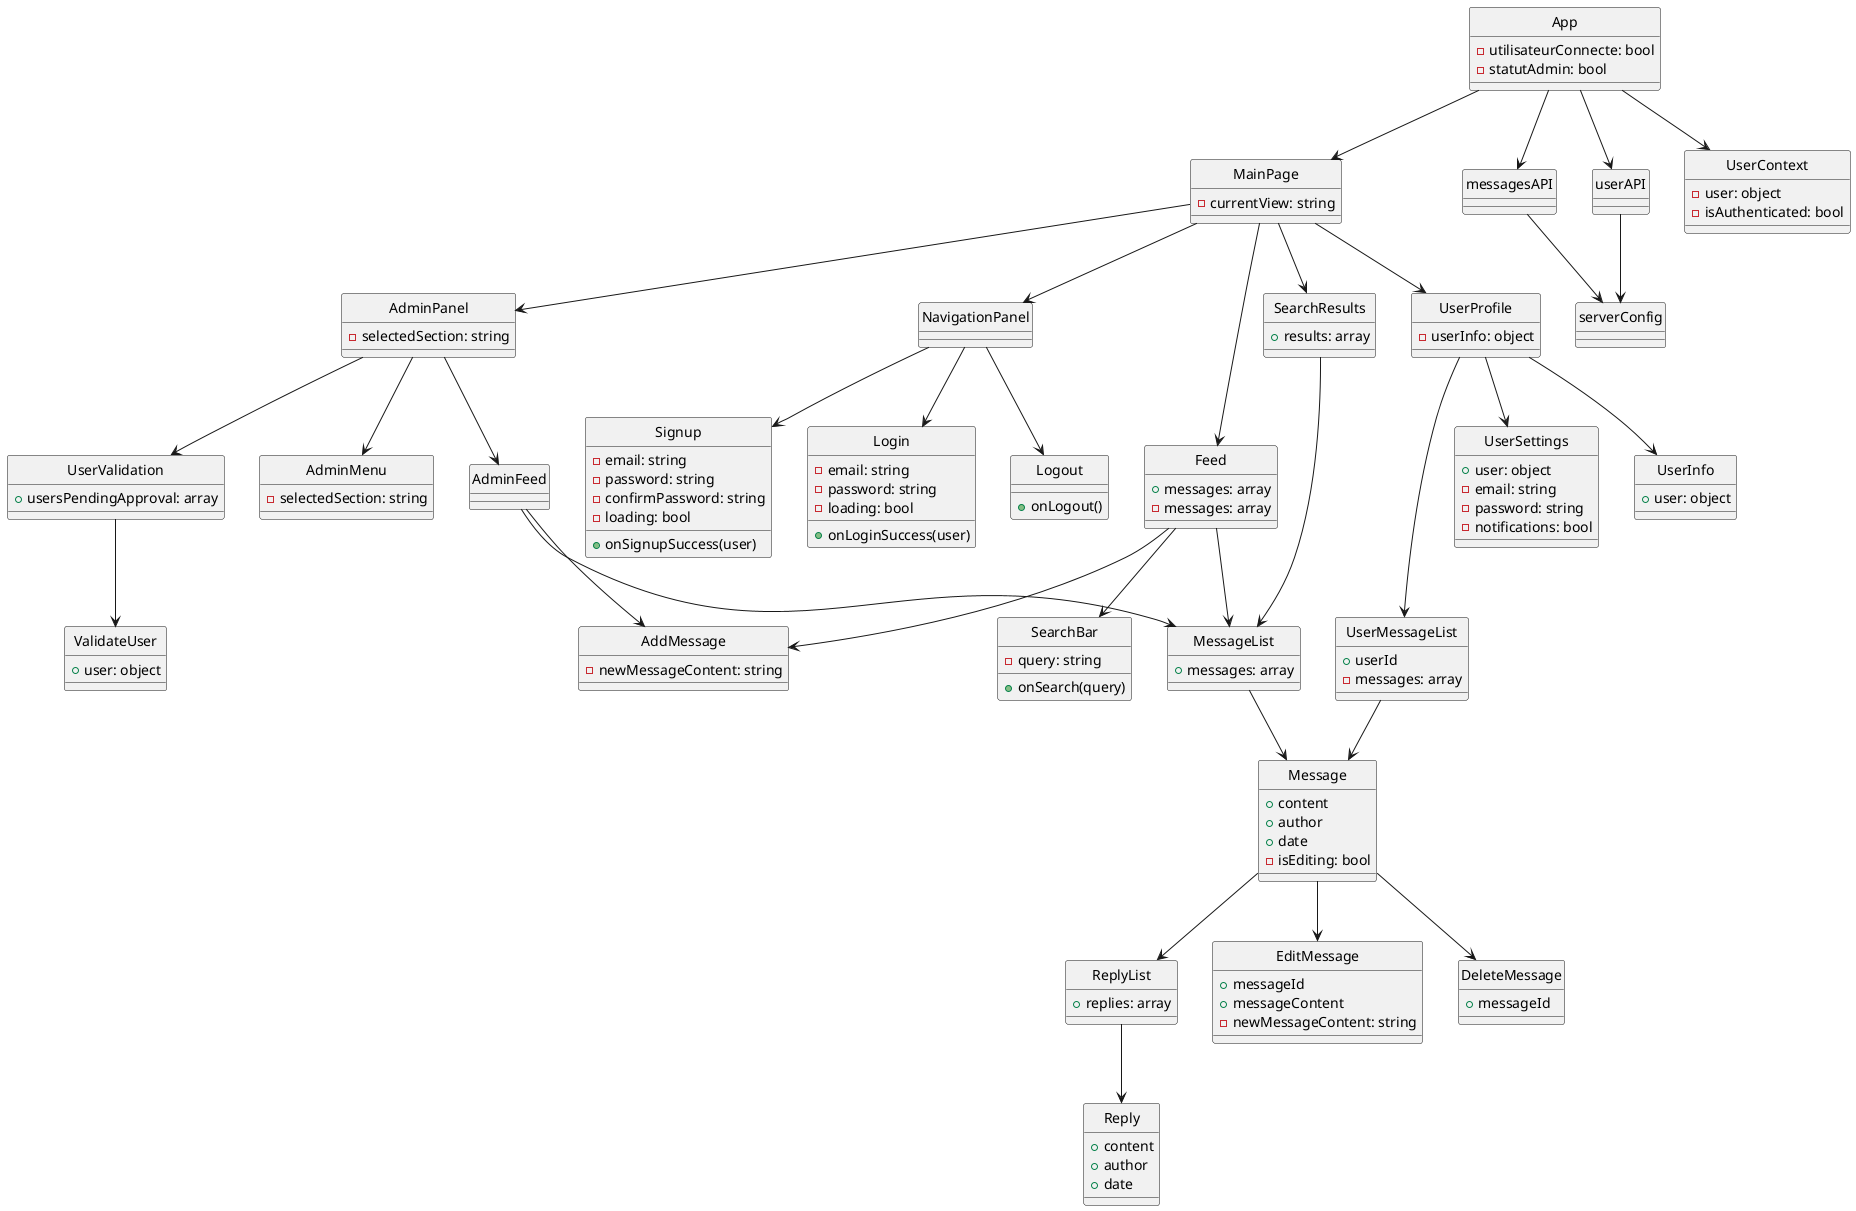 @startuml
skinparam style strictuml

class App {
  - utilisateurConnecte: bool
  - statutAdmin: bool
}

class MainPage {
 - currentView: string
}

class NavigationPanel

class Login {
  + onLoginSuccess(user)
  - email: string
  - password: string
  - loading: bool
}

class Logout {
  + onLogout()
}

class Signup {
  + onSignupSuccess(user)
  - email: string
  - password: string
  - confirmPassword: string
  - loading: bool
}

class Feed {
  + messages: array
  - messages: array
}

class SearchBar {
  + onSearch(query)
  - query: string
}

class MessageList {
  + messages: array
}

class Message {
  + content
  + author
  + date
  - isEditing: bool
}

class ReplyList {
  + replies: array
}

class Reply {
  + content
  + author
  + date
}

class EditMessage {
  + messageId
  + messageContent
  - newMessageContent: string
}

class DeleteMessage {
  + messageId
}

class AddMessage {
  - newMessageContent: string
}

class UserProfile {
  - userInfo: object
}

class UserInfo {
  + user: object
}

class UserSettings {
  + user: object
  - email: string
  - password: string
  - notifications: bool
}

class UserMessageList {
  + userId
  - messages: array
}

class SearchResults {
  + results: array
}

class AdminPanel {
  - selectedSection: string
}

class AdminMenu {
  - selectedSection: string
}

class UserValidation {
  + usersPendingApproval: array
}

class ValidateUser {
  + user: object
}

class AdminFeed {
}

class messagesAPI {
}

class userAPI {
}

class serverConfig {
}

class UserContext {
  - user: object
  - isAuthenticated: bool
}

App --> MainPage
MainPage --> NavigationPanel
MainPage --> Feed
MainPage --> UserProfile
MainPage --> SearchResults
MainPage --> AdminPanel

NavigationPanel --> Login
NavigationPanel --> Logout
NavigationPanel --> Signup

Feed --> SearchBar
Feed --> MessageList
Feed --> AddMessage

MessageList --> Message
Message --> ReplyList
ReplyList --> Reply
Message --> EditMessage
Message --> DeleteMessage

UserProfile --> UserInfo
UserProfile --> UserSettings
UserProfile --> UserMessageList
UserMessageList --> Message

SearchResults --> MessageList

AdminPanel --> AdminMenu
AdminPanel --> UserValidation
UserValidation --> ValidateUser
AdminPanel --> AdminFeed
AdminFeed --> MessageList
AdminFeed --> AddMessage

App --> UserContext
App --> messagesAPI
App --> userAPI
messagesAPI --> serverConfig
userAPI --> serverConfig
@enduml
